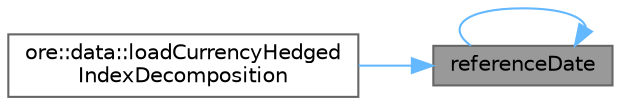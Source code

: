 digraph "referenceDate"
{
 // INTERACTIVE_SVG=YES
 // LATEX_PDF_SIZE
  bgcolor="transparent";
  edge [fontname=Helvetica,fontsize=10,labelfontname=Helvetica,labelfontsize=10];
  node [fontname=Helvetica,fontsize=10,shape=box,height=0.2,width=0.4];
  rankdir="RL";
  Node1 [label="referenceDate",height=0.2,width=0.4,color="gray40", fillcolor="grey60", style="filled", fontcolor="black",tooltip=" "];
  Node1 -> Node2 [dir="back",color="steelblue1",style="solid"];
  Node2 [label="ore::data::loadCurrencyHedged\lIndexDecomposition",height=0.2,width=0.4,color="grey40", fillcolor="white", style="filled",URL="$namespaceore_1_1data.html#a412cd933b87363745ea9ba50bc263845",tooltip=" "];
  Node1 -> Node1 [dir="back",color="steelblue1",style="solid"];
}
